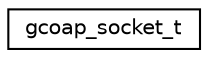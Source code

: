 digraph "Graphical Class Hierarchy"
{
 // LATEX_PDF_SIZE
  edge [fontname="Helvetica",fontsize="10",labelfontname="Helvetica",labelfontsize="10"];
  node [fontname="Helvetica",fontsize="10",shape=record];
  rankdir="LR";
  Node0 [label="gcoap_socket_t",height=0.2,width=0.4,color="black", fillcolor="white", style="filled",URL="$structgcoap__socket__t.html",tooltip="CoAP socket to handle multiple transport types."];
}
